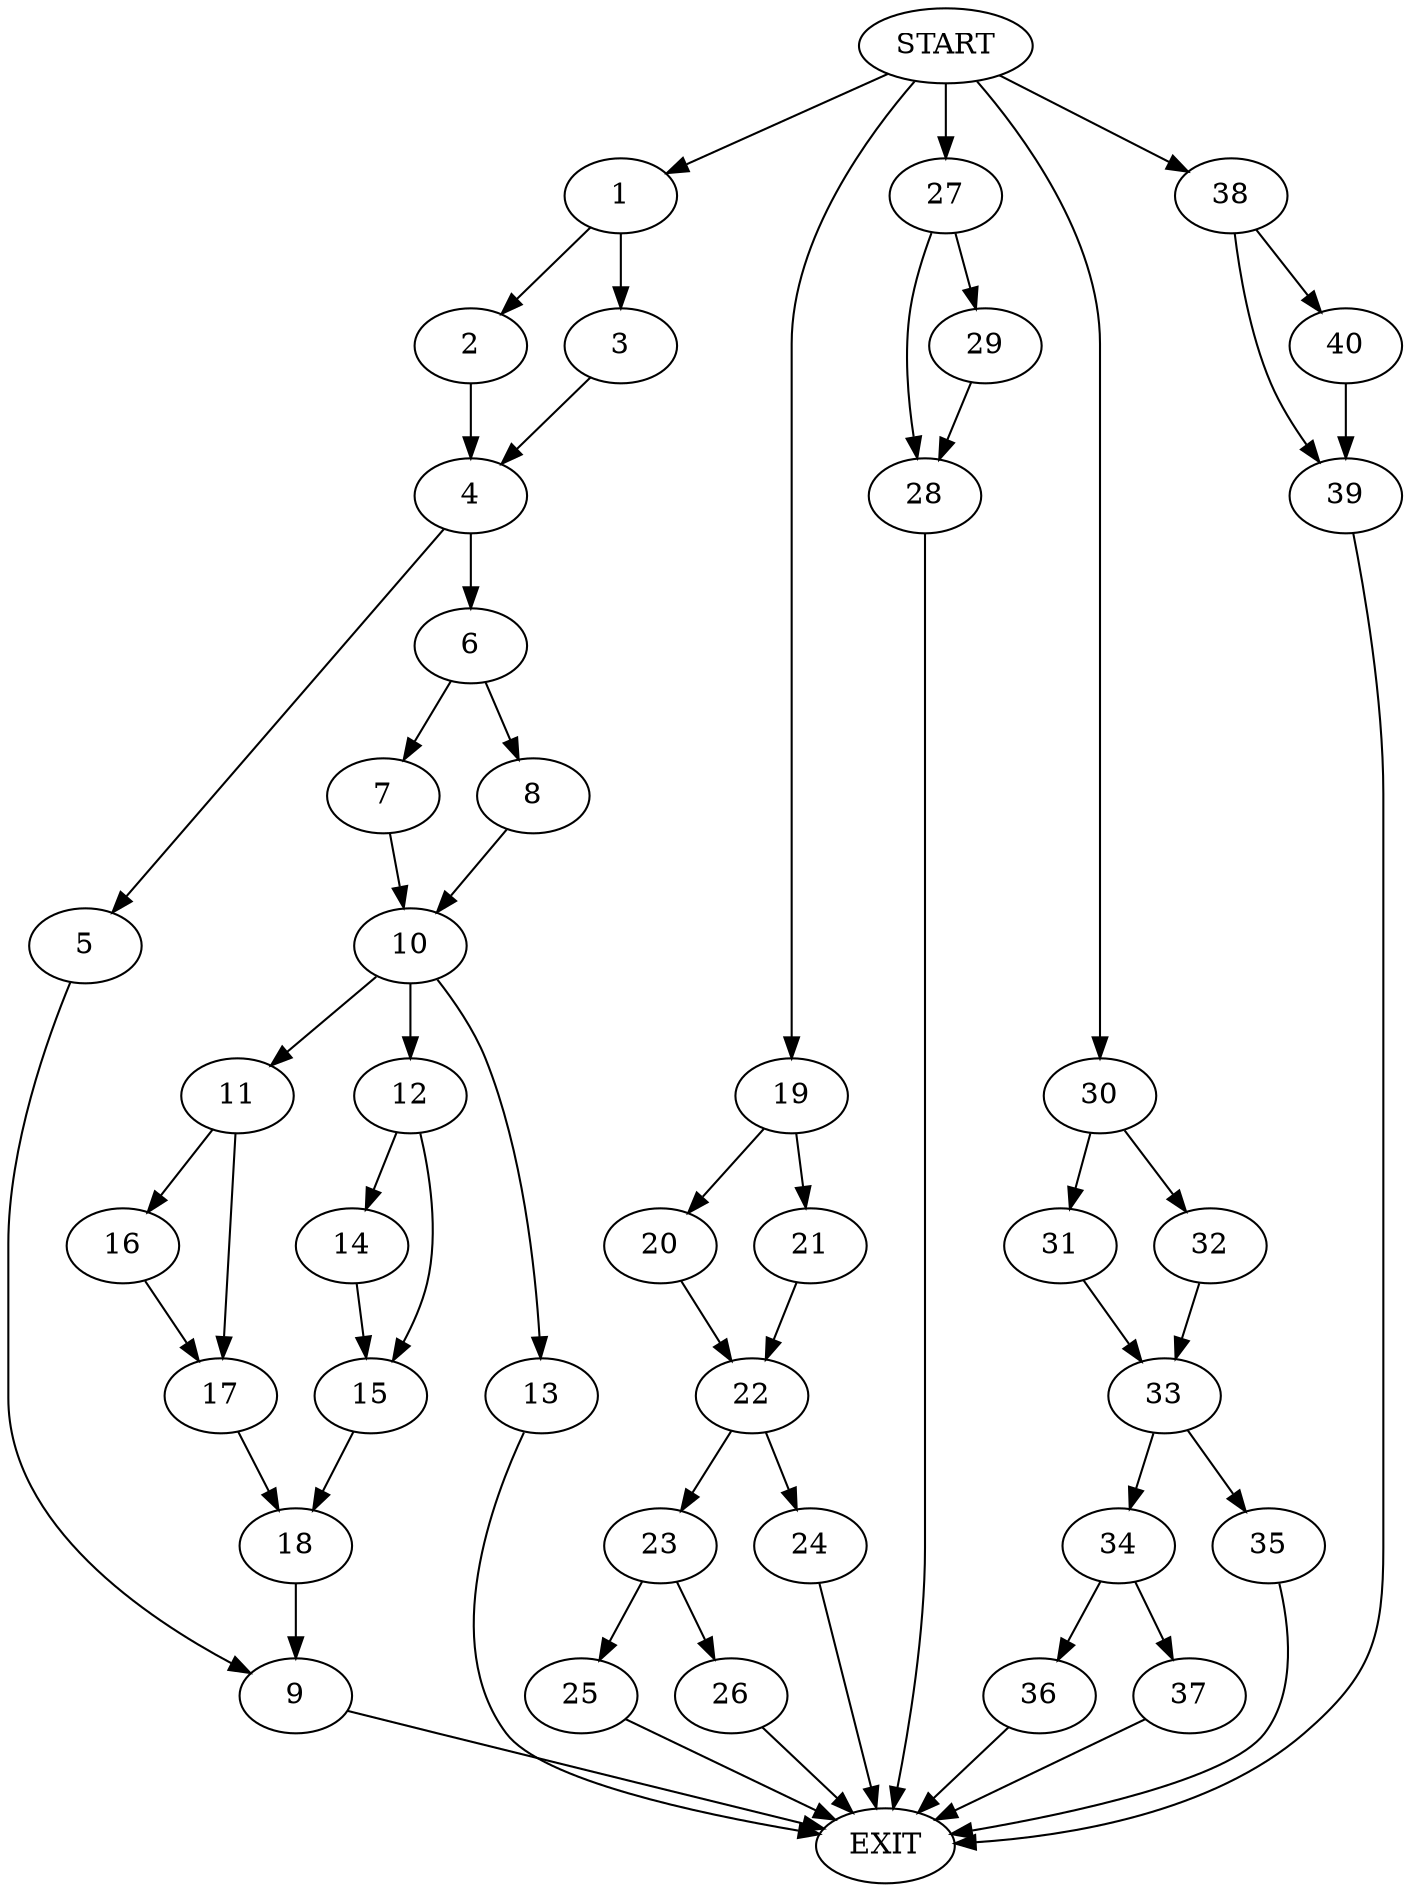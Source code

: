 digraph {
0 [label="START"]
41 [label="EXIT"]
0 -> 1
1 -> 2
1 -> 3
2 -> 4
3 -> 4
4 -> 5
4 -> 6
6 -> 7
6 -> 8
5 -> 9
7 -> 10
8 -> 10
10 -> 11
10 -> 12
10 -> 13
12 -> 14
12 -> 15
11 -> 16
11 -> 17
13 -> 41
15 -> 18
14 -> 15
0 -> 19
19 -> 20
19 -> 21
20 -> 22
21 -> 22
22 -> 23
22 -> 24
23 -> 25
23 -> 26
24 -> 41
25 -> 41
26 -> 41
0 -> 27
27 -> 28
27 -> 29
29 -> 28
28 -> 41
18 -> 9
16 -> 17
17 -> 18
0 -> 30
30 -> 31
30 -> 32
32 -> 33
31 -> 33
33 -> 34
33 -> 35
35 -> 41
34 -> 36
34 -> 37
37 -> 41
36 -> 41
0 -> 38
38 -> 39
38 -> 40
39 -> 41
40 -> 39
9 -> 41
}
